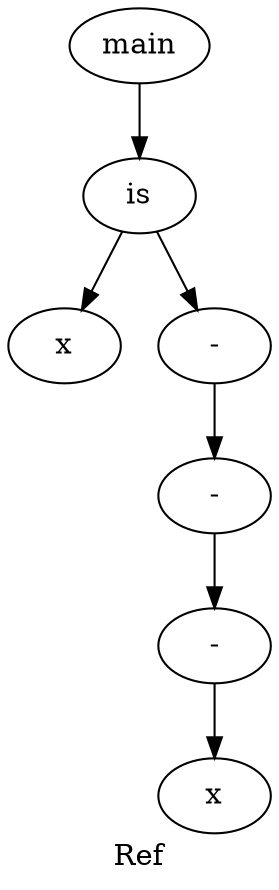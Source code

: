 digraph grafo {
  label="Ref";
  88167088652352 [ label="main" ];
  88167088652352 -> 88167088652640;
  88167088652640 [ label="is" ];
  88167088652640 -> 88167088652592;
  88167088652592 [ label="x" ];
  88167088652640 -> 88167088652544;
  88167088652544 [ label="-" ];
  88167088652544 -> 88167088652496;
  88167088652496 [ label="-" ];
  88167088652496 -> 88167088652448;
  88167088652448 [ label="-" ];
  88167088652448 -> 88167088652400;
  88167088652400 [ label="x" ];
}
